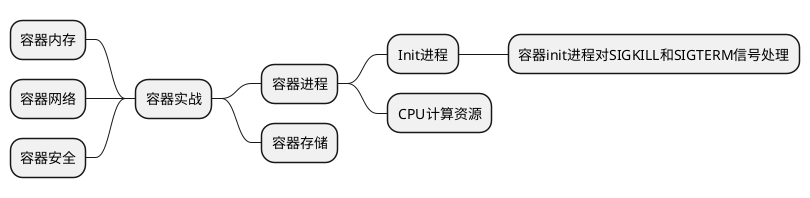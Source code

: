 @startmindmap
+ 容器实战
++ 容器进程
+++ Init进程
++++ 容器init进程对SIGKILL和SIGTERM信号处理
+++ CPU计算资源
++ 容器存储
-- 容器内存
-- 容器网络
-- 容器安全
@endmindmap